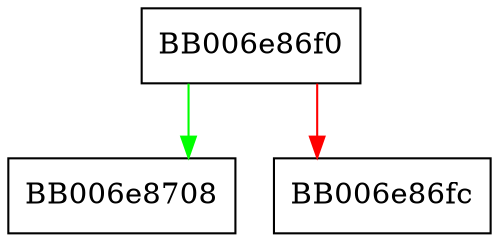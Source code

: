 digraph ecdsa_set_ctx_md_params {
  node [shape="box"];
  graph [splines=ortho];
  BB006e86f0 -> BB006e8708 [color="green"];
  BB006e86f0 -> BB006e86fc [color="red"];
}